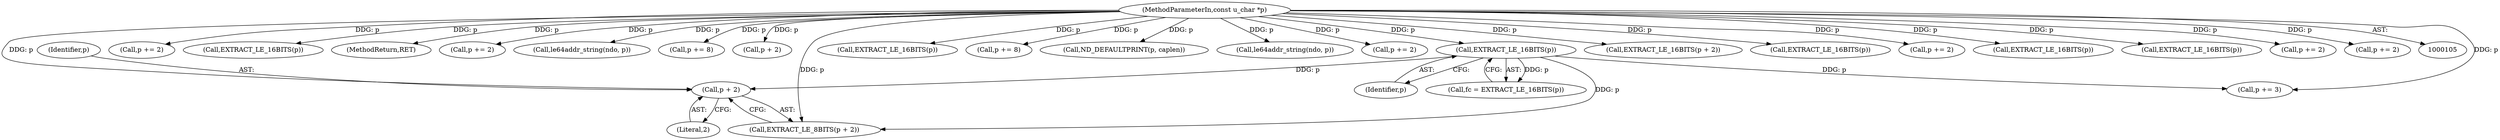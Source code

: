 digraph "0_tcpdump_a7e5f58f402e6919ec444a57946bade7dfd6b184@pointer" {
"1000144" [label="(Call,p + 2)"];
"1000139" [label="(Call,EXTRACT_LE_16BITS(p))"];
"1000108" [label="(MethodParameterIn,const u_char *p)"];
"1000285" [label="(Call,p += 2)"];
"1000139" [label="(Call,EXTRACT_LE_16BITS(p))"];
"1000382" [label="(Call,EXTRACT_LE_16BITS(p))"];
"1000503" [label="(MethodReturn,RET)"];
"1000224" [label="(Call,p += 2)"];
"1000316" [label="(Call,le64addr_string(ndo, p))"];
"1000319" [label="(Call,p += 8)"];
"1000137" [label="(Call,fc = EXTRACT_LE_16BITS(p))"];
"1000256" [label="(Call,p + 2)"];
"1000143" [label="(Call,EXTRACT_LE_8BITS(p + 2))"];
"1000222" [label="(Call,EXTRACT_LE_16BITS(p))"];
"1000483" [label="(Call,p += 8)"];
"1000498" [label="(Call,ND_DEFAULTPRINT(p, caplen))"];
"1000140" [label="(Identifier,p)"];
"1000480" [label="(Call,le64addr_string(ndo, p))"];
"1000449" [label="(Call,p += 2)"];
"1000108" [label="(MethodParameterIn,const u_char *p)"];
"1000147" [label="(Call,p += 3)"];
"1000146" [label="(Literal,2)"];
"1000255" [label="(Call,EXTRACT_LE_16BITS(p + 2))"];
"1000283" [label="(Call,EXTRACT_LE_16BITS(p))"];
"1000145" [label="(Identifier,p)"];
"1000417" [label="(Call,p += 2)"];
"1000447" [label="(Call,EXTRACT_LE_16BITS(p))"];
"1000415" [label="(Call,EXTRACT_LE_16BITS(p))"];
"1000259" [label="(Call,p += 2)"];
"1000384" [label="(Call,p += 2)"];
"1000144" [label="(Call,p + 2)"];
"1000144" -> "1000143"  [label="AST: "];
"1000144" -> "1000146"  [label="CFG: "];
"1000145" -> "1000144"  [label="AST: "];
"1000146" -> "1000144"  [label="AST: "];
"1000143" -> "1000144"  [label="CFG: "];
"1000139" -> "1000144"  [label="DDG: p"];
"1000108" -> "1000144"  [label="DDG: p"];
"1000139" -> "1000137"  [label="AST: "];
"1000139" -> "1000140"  [label="CFG: "];
"1000140" -> "1000139"  [label="AST: "];
"1000137" -> "1000139"  [label="CFG: "];
"1000139" -> "1000137"  [label="DDG: p"];
"1000108" -> "1000139"  [label="DDG: p"];
"1000139" -> "1000143"  [label="DDG: p"];
"1000139" -> "1000147"  [label="DDG: p"];
"1000108" -> "1000105"  [label="AST: "];
"1000108" -> "1000503"  [label="DDG: p"];
"1000108" -> "1000143"  [label="DDG: p"];
"1000108" -> "1000147"  [label="DDG: p"];
"1000108" -> "1000222"  [label="DDG: p"];
"1000108" -> "1000224"  [label="DDG: p"];
"1000108" -> "1000255"  [label="DDG: p"];
"1000108" -> "1000256"  [label="DDG: p"];
"1000108" -> "1000259"  [label="DDG: p"];
"1000108" -> "1000283"  [label="DDG: p"];
"1000108" -> "1000285"  [label="DDG: p"];
"1000108" -> "1000316"  [label="DDG: p"];
"1000108" -> "1000319"  [label="DDG: p"];
"1000108" -> "1000382"  [label="DDG: p"];
"1000108" -> "1000384"  [label="DDG: p"];
"1000108" -> "1000415"  [label="DDG: p"];
"1000108" -> "1000417"  [label="DDG: p"];
"1000108" -> "1000447"  [label="DDG: p"];
"1000108" -> "1000449"  [label="DDG: p"];
"1000108" -> "1000480"  [label="DDG: p"];
"1000108" -> "1000483"  [label="DDG: p"];
"1000108" -> "1000498"  [label="DDG: p"];
}
